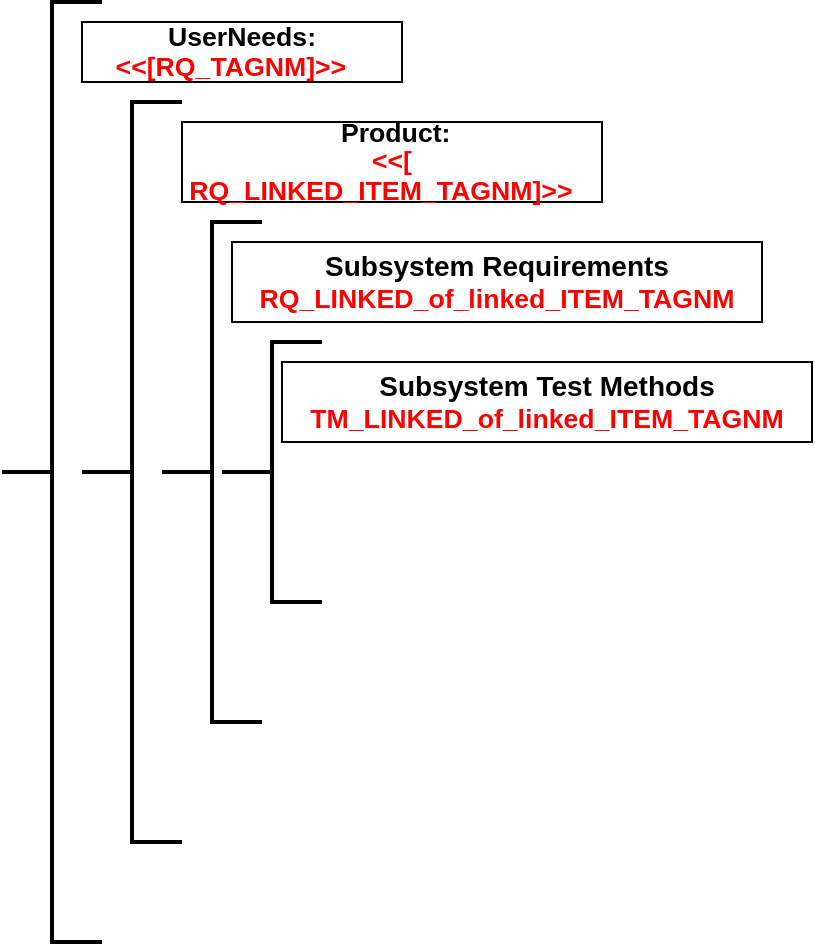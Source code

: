 <mxfile version="17.4.0" type="github">
  <diagram id="kBtVZpb1yjQXhwOXGq0u" name="Page-1">
    <mxGraphModel dx="1038" dy="1647" grid="1" gridSize="10" guides="1" tooltips="1" connect="1" arrows="1" fold="1" page="1" pageScale="1" pageWidth="850" pageHeight="1100" math="0" shadow="0">
      <root>
        <mxCell id="0" />
        <mxCell id="1" parent="0" />
        <mxCell id="b1GaItpG7e14GQJkUow8-6" value="" style="strokeWidth=2;html=1;shape=mxgraph.flowchart.annotation_2;align=left;labelPosition=right;pointerEvents=1;" vertex="1" parent="1">
          <mxGeometry x="350" y="-500" width="50" height="370" as="geometry" />
        </mxCell>
        <mxCell id="b1GaItpG7e14GQJkUow8-7" value="" style="strokeWidth=2;html=1;shape=mxgraph.flowchart.annotation_2;align=left;labelPosition=right;pointerEvents=1;" vertex="1" parent="1">
          <mxGeometry x="310" y="-550" width="50" height="470" as="geometry" />
        </mxCell>
        <mxCell id="b1GaItpG7e14GQJkUow8-11" value="&lt;b&gt;&lt;span style=&quot;font-size: 10.0pt ; line-height: 107% ; font-family: &amp;#34;calibri&amp;#34; , sans-serif&quot;&gt;UserNeeds:&lt;br&gt;&lt;span style=&quot;color: red&quot;&gt;&amp;lt;&amp;lt;[RQ_TAGNM]&amp;gt;&amp;gt;&amp;nbsp; &amp;nbsp;&lt;/span&gt;&lt;/span&gt;&lt;/b&gt;" style="rounded=0;whiteSpace=wrap;html=1;" vertex="1" parent="1">
          <mxGeometry x="350" y="-540" width="160" height="30" as="geometry" />
        </mxCell>
        <mxCell id="b1GaItpG7e14GQJkUow8-13" value="&lt;b&gt;&lt;span style=&quot;font-size: 10.0pt ; line-height: 107% ; font-family: &amp;#34;calibri&amp;#34; , sans-serif&quot;&gt;&amp;nbsp; Product:&amp;nbsp;&lt;br&gt;&lt;span style=&quot;color: red&quot;&gt;&amp;lt;&amp;lt;[&lt;/span&gt;&lt;/span&gt;&lt;span style=&quot;font-size: 10.0pt ; line-height: 107% ; font-family: &amp;#34;calibri&amp;#34; , sans-serif ; color: red&quot;&gt; RQ_LINKED_ITEM_TAGNM&lt;/span&gt;&lt;span style=&quot;font-size: 10.0pt ; line-height: 107% ; font-family: &amp;#34;calibri&amp;#34; , sans-serif ; color: red&quot;&gt;]&amp;gt;&amp;gt;&lt;/span&gt;&lt;span style=&quot;font-size: 10.0pt ; line-height: 107% ; font-family: &amp;#34;calibri&amp;#34; , sans-serif ; color: red&quot;&gt; &amp;nbsp;&amp;nbsp;&lt;/span&gt;&lt;/b&gt;" style="rounded=0;whiteSpace=wrap;html=1;" vertex="1" parent="1">
          <mxGeometry x="400" y="-490" width="210" height="40" as="geometry" />
        </mxCell>
        <mxCell id="b1GaItpG7e14GQJkUow8-14" value="" style="strokeWidth=2;html=1;shape=mxgraph.flowchart.annotation_2;align=left;labelPosition=right;pointerEvents=1;" vertex="1" parent="1">
          <mxGeometry x="390" y="-440" width="50" height="250" as="geometry" />
        </mxCell>
        <mxCell id="b1GaItpG7e14GQJkUow8-15" value="&lt;b&gt;&lt;span style=&quot;font-size: 10.5pt ; line-height: 107% ; font-family: &amp;#34;arial&amp;#34; , sans-serif&quot;&gt;Subsystem Requirements&lt;br&gt;&lt;/span&gt;&lt;/b&gt;&lt;b&gt;&lt;span style=&quot;font-size: 10pt ; line-height: 14.267px ; font-family: &amp;#34;calibri&amp;#34; , sans-serif ; color: red&quot;&gt;RQ_LINKED_of_linked_ITEM_TAGNM&lt;/span&gt;&lt;/b&gt;&lt;b&gt;&lt;span style=&quot;font-size: 10.5pt ; line-height: 107% ; font-family: &amp;#34;arial&amp;#34; , sans-serif&quot;&gt;&lt;br&gt;&lt;/span&gt;&lt;/b&gt;" style="rounded=0;whiteSpace=wrap;html=1;" vertex="1" parent="1">
          <mxGeometry x="425" y="-430" width="265" height="40" as="geometry" />
        </mxCell>
        <mxCell id="b1GaItpG7e14GQJkUow8-16" value="" style="strokeWidth=2;html=1;shape=mxgraph.flowchart.annotation_2;align=left;labelPosition=right;pointerEvents=1;" vertex="1" parent="1">
          <mxGeometry x="420" y="-380" width="50" height="130" as="geometry" />
        </mxCell>
        <mxCell id="b1GaItpG7e14GQJkUow8-17" value="&lt;b&gt;&lt;span style=&quot;font-size: 10.5pt ; line-height: 107% ; font-family: &amp;#34;arial&amp;#34; , sans-serif&quot;&gt;Subsystem Test Methods&lt;br&gt;&lt;/span&gt;&lt;/b&gt;&lt;b&gt;&lt;span style=&quot;font-size: 10pt ; line-height: 14.267px ; font-family: &amp;#34;calibri&amp;#34; , sans-serif ; color: red&quot;&gt;TM_LINKED_of_linked_ITEM_TAGNM&lt;/span&gt;&lt;/b&gt;&lt;b&gt;&lt;span style=&quot;font-size: 10.5pt ; line-height: 107% ; font-family: &amp;#34;arial&amp;#34; , sans-serif&quot;&gt;&lt;br&gt;&lt;/span&gt;&lt;/b&gt;" style="rounded=0;whiteSpace=wrap;html=1;" vertex="1" parent="1">
          <mxGeometry x="450" y="-370" width="265" height="40" as="geometry" />
        </mxCell>
      </root>
    </mxGraphModel>
  </diagram>
</mxfile>
